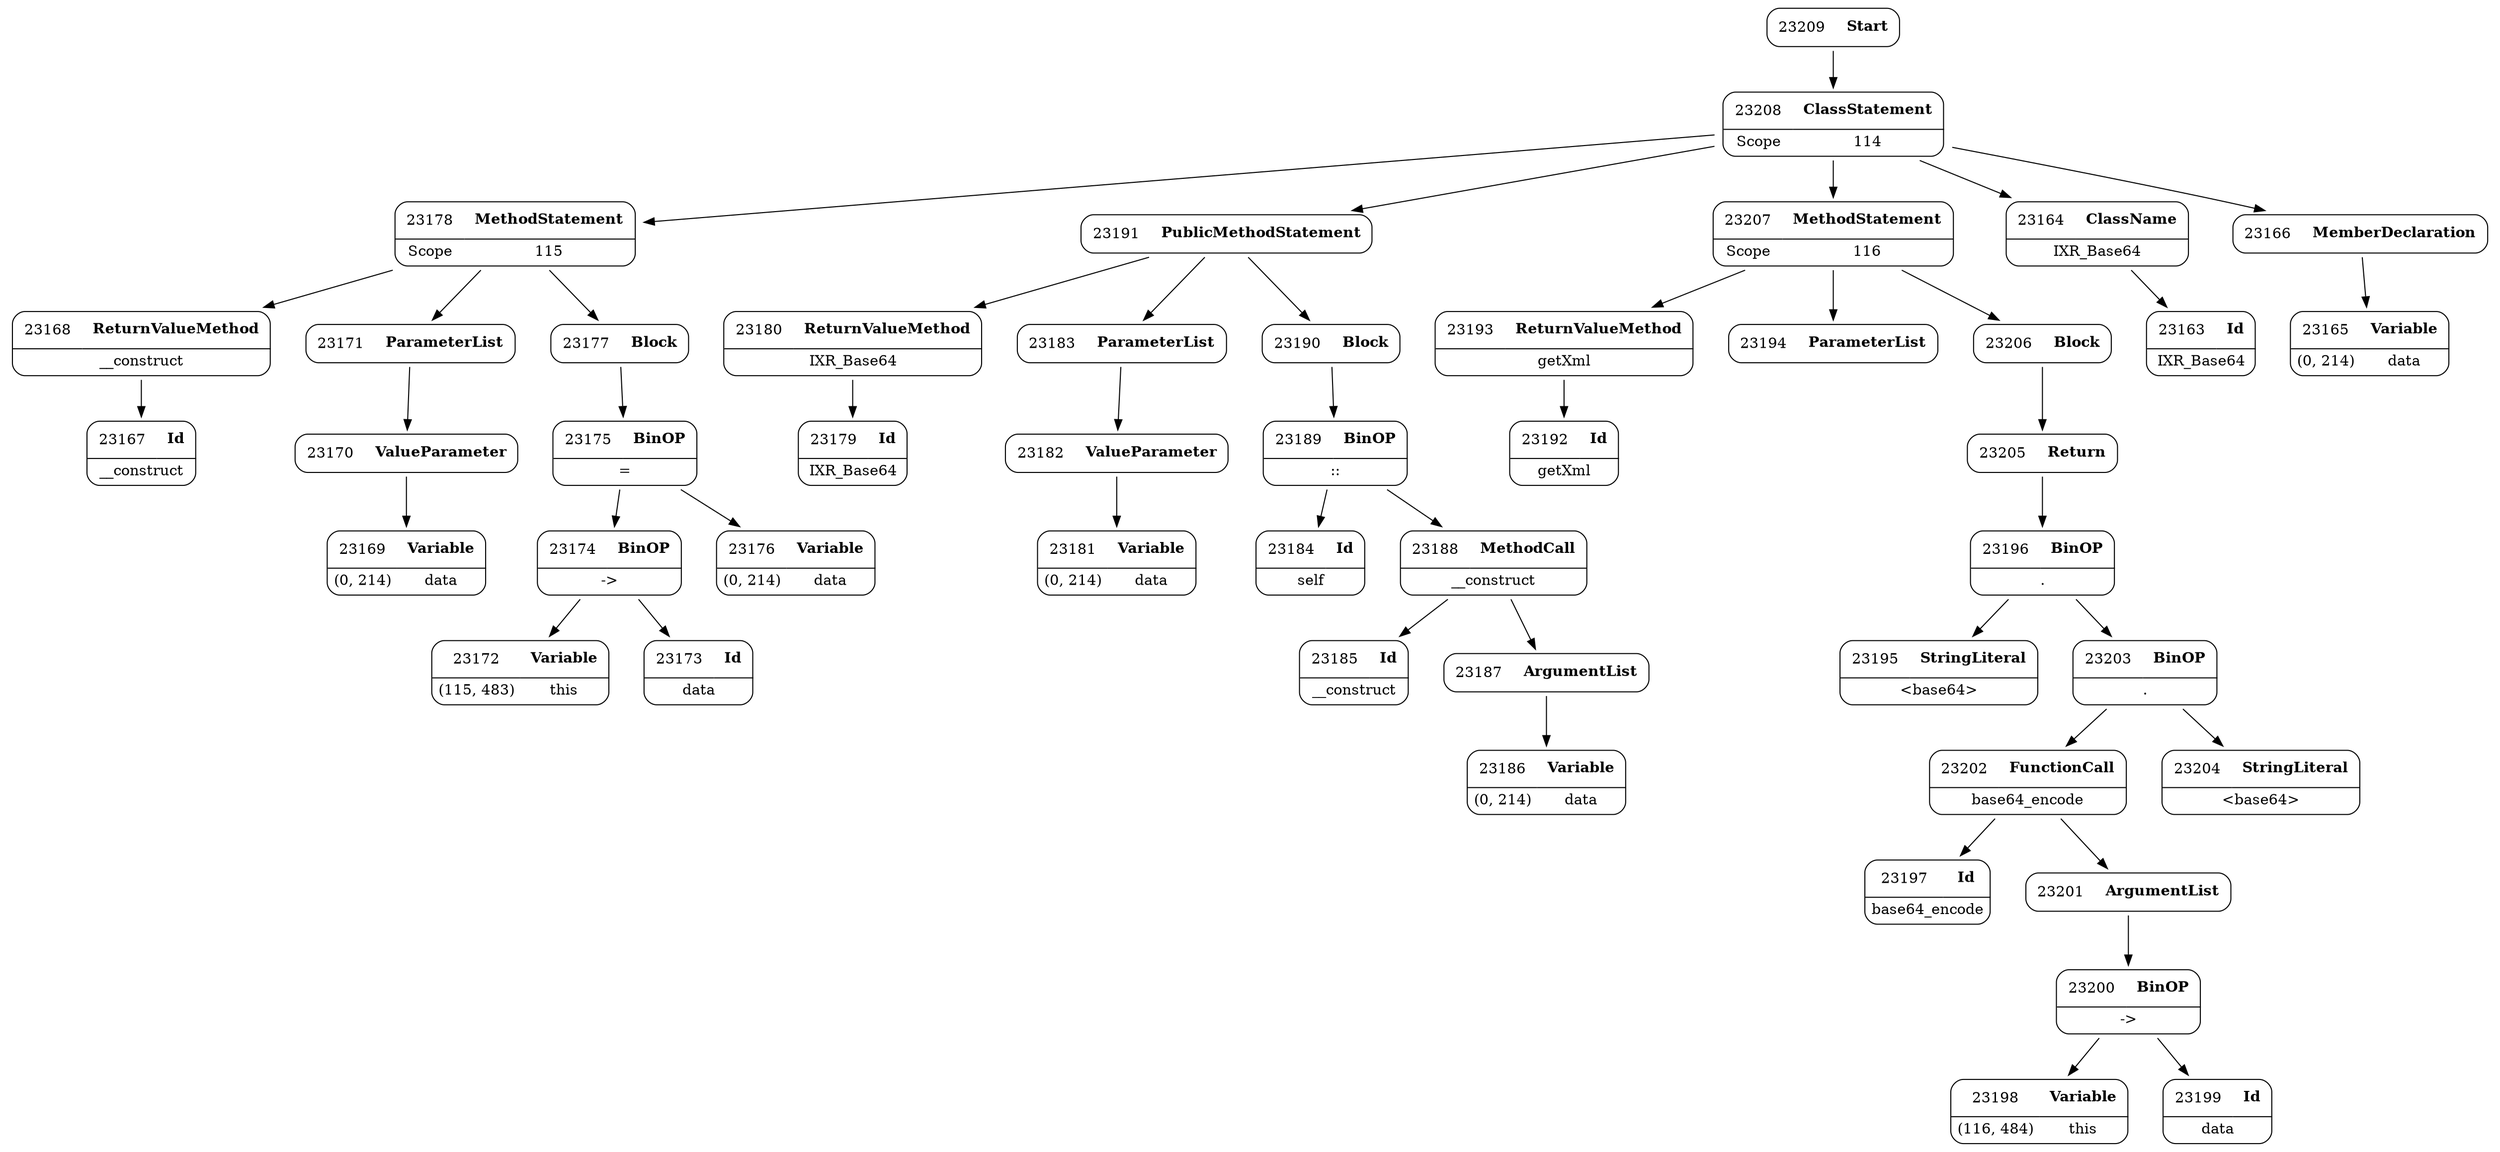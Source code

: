 digraph ast {
node [shape=none];
23168 [label=<<TABLE border='1' cellspacing='0' cellpadding='10' style='rounded' ><TR><TD border='0'>23168</TD><TD border='0'><B>ReturnValueMethod</B></TD></TR><HR/><TR><TD border='0' cellpadding='5' colspan='2'>__construct</TD></TR></TABLE>>];
23168 -> 23167 [weight=2];
23169 [label=<<TABLE border='1' cellspacing='0' cellpadding='10' style='rounded' ><TR><TD border='0'>23169</TD><TD border='0'><B>Variable</B></TD></TR><HR/><TR><TD border='0' cellpadding='5'>(0, 214)</TD><TD border='0' cellpadding='5'>data</TD></TR></TABLE>>];
23170 [label=<<TABLE border='1' cellspacing='0' cellpadding='10' style='rounded' ><TR><TD border='0'>23170</TD><TD border='0'><B>ValueParameter</B></TD></TR></TABLE>>];
23170 -> 23169 [weight=2];
23171 [label=<<TABLE border='1' cellspacing='0' cellpadding='10' style='rounded' ><TR><TD border='0'>23171</TD><TD border='0'><B>ParameterList</B></TD></TR></TABLE>>];
23171 -> 23170 [weight=2];
23172 [label=<<TABLE border='1' cellspacing='0' cellpadding='10' style='rounded' ><TR><TD border='0'>23172</TD><TD border='0'><B>Variable</B></TD></TR><HR/><TR><TD border='0' cellpadding='5'>(115, 483)</TD><TD border='0' cellpadding='5'>this</TD></TR></TABLE>>];
23173 [label=<<TABLE border='1' cellspacing='0' cellpadding='10' style='rounded' ><TR><TD border='0'>23173</TD><TD border='0'><B>Id</B></TD></TR><HR/><TR><TD border='0' cellpadding='5' colspan='2'>data</TD></TR></TABLE>>];
23174 [label=<<TABLE border='1' cellspacing='0' cellpadding='10' style='rounded' ><TR><TD border='0'>23174</TD><TD border='0'><B>BinOP</B></TD></TR><HR/><TR><TD border='0' cellpadding='5' colspan='2'>-&gt;</TD></TR></TABLE>>];
23174 -> 23172 [weight=2];
23174 -> 23173 [weight=2];
23175 [label=<<TABLE border='1' cellspacing='0' cellpadding='10' style='rounded' ><TR><TD border='0'>23175</TD><TD border='0'><B>BinOP</B></TD></TR><HR/><TR><TD border='0' cellpadding='5' colspan='2'>=</TD></TR></TABLE>>];
23175 -> 23174 [weight=2];
23175 -> 23176 [weight=2];
23176 [label=<<TABLE border='1' cellspacing='0' cellpadding='10' style='rounded' ><TR><TD border='0'>23176</TD><TD border='0'><B>Variable</B></TD></TR><HR/><TR><TD border='0' cellpadding='5'>(0, 214)</TD><TD border='0' cellpadding='5'>data</TD></TR></TABLE>>];
23177 [label=<<TABLE border='1' cellspacing='0' cellpadding='10' style='rounded' ><TR><TD border='0'>23177</TD><TD border='0'><B>Block</B></TD></TR></TABLE>>];
23177 -> 23175 [weight=2];
23178 [label=<<TABLE border='1' cellspacing='0' cellpadding='10' style='rounded' ><TR><TD border='0'>23178</TD><TD border='0'><B>MethodStatement</B></TD></TR><HR/><TR><TD border='0' cellpadding='5'>Scope</TD><TD border='0' cellpadding='5'>115</TD></TR></TABLE>>];
23178 -> 23168 [weight=2];
23178 -> 23171 [weight=2];
23178 -> 23177 [weight=2];
23179 [label=<<TABLE border='1' cellspacing='0' cellpadding='10' style='rounded' ><TR><TD border='0'>23179</TD><TD border='0'><B>Id</B></TD></TR><HR/><TR><TD border='0' cellpadding='5' colspan='2'>IXR_Base64</TD></TR></TABLE>>];
23180 [label=<<TABLE border='1' cellspacing='0' cellpadding='10' style='rounded' ><TR><TD border='0'>23180</TD><TD border='0'><B>ReturnValueMethod</B></TD></TR><HR/><TR><TD border='0' cellpadding='5' colspan='2'>IXR_Base64</TD></TR></TABLE>>];
23180 -> 23179 [weight=2];
23181 [label=<<TABLE border='1' cellspacing='0' cellpadding='10' style='rounded' ><TR><TD border='0'>23181</TD><TD border='0'><B>Variable</B></TD></TR><HR/><TR><TD border='0' cellpadding='5'>(0, 214)</TD><TD border='0' cellpadding='5'>data</TD></TR></TABLE>>];
23182 [label=<<TABLE border='1' cellspacing='0' cellpadding='10' style='rounded' ><TR><TD border='0'>23182</TD><TD border='0'><B>ValueParameter</B></TD></TR></TABLE>>];
23182 -> 23181 [weight=2];
23183 [label=<<TABLE border='1' cellspacing='0' cellpadding='10' style='rounded' ><TR><TD border='0'>23183</TD><TD border='0'><B>ParameterList</B></TD></TR></TABLE>>];
23183 -> 23182 [weight=2];
23184 [label=<<TABLE border='1' cellspacing='0' cellpadding='10' style='rounded' ><TR><TD border='0'>23184</TD><TD border='0'><B>Id</B></TD></TR><HR/><TR><TD border='0' cellpadding='5' colspan='2'>self</TD></TR></TABLE>>];
23185 [label=<<TABLE border='1' cellspacing='0' cellpadding='10' style='rounded' ><TR><TD border='0'>23185</TD><TD border='0'><B>Id</B></TD></TR><HR/><TR><TD border='0' cellpadding='5' colspan='2'>__construct</TD></TR></TABLE>>];
23186 [label=<<TABLE border='1' cellspacing='0' cellpadding='10' style='rounded' ><TR><TD border='0'>23186</TD><TD border='0'><B>Variable</B></TD></TR><HR/><TR><TD border='0' cellpadding='5'>(0, 214)</TD><TD border='0' cellpadding='5'>data</TD></TR></TABLE>>];
23187 [label=<<TABLE border='1' cellspacing='0' cellpadding='10' style='rounded' ><TR><TD border='0'>23187</TD><TD border='0'><B>ArgumentList</B></TD></TR></TABLE>>];
23187 -> 23186 [weight=2];
23188 [label=<<TABLE border='1' cellspacing='0' cellpadding='10' style='rounded' ><TR><TD border='0'>23188</TD><TD border='0'><B>MethodCall</B></TD></TR><HR/><TR><TD border='0' cellpadding='5' colspan='2'>__construct</TD></TR></TABLE>>];
23188 -> 23185 [weight=2];
23188 -> 23187 [weight=2];
23189 [label=<<TABLE border='1' cellspacing='0' cellpadding='10' style='rounded' ><TR><TD border='0'>23189</TD><TD border='0'><B>BinOP</B></TD></TR><HR/><TR><TD border='0' cellpadding='5' colspan='2'>::</TD></TR></TABLE>>];
23189 -> 23184 [weight=2];
23189 -> 23188 [weight=2];
23190 [label=<<TABLE border='1' cellspacing='0' cellpadding='10' style='rounded' ><TR><TD border='0'>23190</TD><TD border='0'><B>Block</B></TD></TR></TABLE>>];
23190 -> 23189 [weight=2];
23191 [label=<<TABLE border='1' cellspacing='0' cellpadding='10' style='rounded' ><TR><TD border='0'>23191</TD><TD border='0'><B>PublicMethodStatement</B></TD></TR></TABLE>>];
23191 -> 23180 [weight=2];
23191 -> 23183 [weight=2];
23191 -> 23190 [weight=2];
23192 [label=<<TABLE border='1' cellspacing='0' cellpadding='10' style='rounded' ><TR><TD border='0'>23192</TD><TD border='0'><B>Id</B></TD></TR><HR/><TR><TD border='0' cellpadding='5' colspan='2'>getXml</TD></TR></TABLE>>];
23193 [label=<<TABLE border='1' cellspacing='0' cellpadding='10' style='rounded' ><TR><TD border='0'>23193</TD><TD border='0'><B>ReturnValueMethod</B></TD></TR><HR/><TR><TD border='0' cellpadding='5' colspan='2'>getXml</TD></TR></TABLE>>];
23193 -> 23192 [weight=2];
23194 [label=<<TABLE border='1' cellspacing='0' cellpadding='10' style='rounded' ><TR><TD border='0'>23194</TD><TD border='0'><B>ParameterList</B></TD></TR></TABLE>>];
23195 [label=<<TABLE border='1' cellspacing='0' cellpadding='10' style='rounded' ><TR><TD border='0'>23195</TD><TD border='0'><B>StringLiteral</B></TD></TR><HR/><TR><TD border='0' cellpadding='5' colspan='2'>&lt;base64&gt;</TD></TR></TABLE>>];
23196 [label=<<TABLE border='1' cellspacing='0' cellpadding='10' style='rounded' ><TR><TD border='0'>23196</TD><TD border='0'><B>BinOP</B></TD></TR><HR/><TR><TD border='0' cellpadding='5' colspan='2'>.</TD></TR></TABLE>>];
23196 -> 23195 [weight=2];
23196 -> 23203 [weight=2];
23197 [label=<<TABLE border='1' cellspacing='0' cellpadding='10' style='rounded' ><TR><TD border='0'>23197</TD><TD border='0'><B>Id</B></TD></TR><HR/><TR><TD border='0' cellpadding='5' colspan='2'>base64_encode</TD></TR></TABLE>>];
23198 [label=<<TABLE border='1' cellspacing='0' cellpadding='10' style='rounded' ><TR><TD border='0'>23198</TD><TD border='0'><B>Variable</B></TD></TR><HR/><TR><TD border='0' cellpadding='5'>(116, 484)</TD><TD border='0' cellpadding='5'>this</TD></TR></TABLE>>];
23199 [label=<<TABLE border='1' cellspacing='0' cellpadding='10' style='rounded' ><TR><TD border='0'>23199</TD><TD border='0'><B>Id</B></TD></TR><HR/><TR><TD border='0' cellpadding='5' colspan='2'>data</TD></TR></TABLE>>];
23200 [label=<<TABLE border='1' cellspacing='0' cellpadding='10' style='rounded' ><TR><TD border='0'>23200</TD><TD border='0'><B>BinOP</B></TD></TR><HR/><TR><TD border='0' cellpadding='5' colspan='2'>-&gt;</TD></TR></TABLE>>];
23200 -> 23198 [weight=2];
23200 -> 23199 [weight=2];
23201 [label=<<TABLE border='1' cellspacing='0' cellpadding='10' style='rounded' ><TR><TD border='0'>23201</TD><TD border='0'><B>ArgumentList</B></TD></TR></TABLE>>];
23201 -> 23200 [weight=2];
23202 [label=<<TABLE border='1' cellspacing='0' cellpadding='10' style='rounded' ><TR><TD border='0'>23202</TD><TD border='0'><B>FunctionCall</B></TD></TR><HR/><TR><TD border='0' cellpadding='5' colspan='2'>base64_encode</TD></TR></TABLE>>];
23202 -> 23197 [weight=2];
23202 -> 23201 [weight=2];
23203 [label=<<TABLE border='1' cellspacing='0' cellpadding='10' style='rounded' ><TR><TD border='0'>23203</TD><TD border='0'><B>BinOP</B></TD></TR><HR/><TR><TD border='0' cellpadding='5' colspan='2'>.</TD></TR></TABLE>>];
23203 -> 23202 [weight=2];
23203 -> 23204 [weight=2];
23204 [label=<<TABLE border='1' cellspacing='0' cellpadding='10' style='rounded' ><TR><TD border='0'>23204</TD><TD border='0'><B>StringLiteral</B></TD></TR><HR/><TR><TD border='0' cellpadding='5' colspan='2'>&lt;base64&gt;</TD></TR></TABLE>>];
23205 [label=<<TABLE border='1' cellspacing='0' cellpadding='10' style='rounded' ><TR><TD border='0'>23205</TD><TD border='0'><B>Return</B></TD></TR></TABLE>>];
23205 -> 23196 [weight=2];
23206 [label=<<TABLE border='1' cellspacing='0' cellpadding='10' style='rounded' ><TR><TD border='0'>23206</TD><TD border='0'><B>Block</B></TD></TR></TABLE>>];
23206 -> 23205 [weight=2];
23207 [label=<<TABLE border='1' cellspacing='0' cellpadding='10' style='rounded' ><TR><TD border='0'>23207</TD><TD border='0'><B>MethodStatement</B></TD></TR><HR/><TR><TD border='0' cellpadding='5'>Scope</TD><TD border='0' cellpadding='5'>116</TD></TR></TABLE>>];
23207 -> 23193 [weight=2];
23207 -> 23194 [weight=2];
23207 -> 23206 [weight=2];
23208 [label=<<TABLE border='1' cellspacing='0' cellpadding='10' style='rounded' ><TR><TD border='0'>23208</TD><TD border='0'><B>ClassStatement</B></TD></TR><HR/><TR><TD border='0' cellpadding='5'>Scope</TD><TD border='0' cellpadding='5'>114</TD></TR></TABLE>>];
23208 -> 23164 [weight=2];
23208 -> 23166 [weight=2];
23208 -> 23178 [weight=2];
23208 -> 23191 [weight=2];
23208 -> 23207 [weight=2];
23209 [label=<<TABLE border='1' cellspacing='0' cellpadding='10' style='rounded' ><TR><TD border='0'>23209</TD><TD border='0'><B>Start</B></TD></TR></TABLE>>];
23209 -> 23208 [weight=2];
23163 [label=<<TABLE border='1' cellspacing='0' cellpadding='10' style='rounded' ><TR><TD border='0'>23163</TD><TD border='0'><B>Id</B></TD></TR><HR/><TR><TD border='0' cellpadding='5' colspan='2'>IXR_Base64</TD></TR></TABLE>>];
23164 [label=<<TABLE border='1' cellspacing='0' cellpadding='10' style='rounded' ><TR><TD border='0'>23164</TD><TD border='0'><B>ClassName</B></TD></TR><HR/><TR><TD border='0' cellpadding='5' colspan='2'>IXR_Base64</TD></TR></TABLE>>];
23164 -> 23163 [weight=2];
23165 [label=<<TABLE border='1' cellspacing='0' cellpadding='10' style='rounded' ><TR><TD border='0'>23165</TD><TD border='0'><B>Variable</B></TD></TR><HR/><TR><TD border='0' cellpadding='5'>(0, 214)</TD><TD border='0' cellpadding='5'>data</TD></TR></TABLE>>];
23166 [label=<<TABLE border='1' cellspacing='0' cellpadding='10' style='rounded' ><TR><TD border='0'>23166</TD><TD border='0'><B>MemberDeclaration</B></TD></TR></TABLE>>];
23166 -> 23165 [weight=2];
23167 [label=<<TABLE border='1' cellspacing='0' cellpadding='10' style='rounded' ><TR><TD border='0'>23167</TD><TD border='0'><B>Id</B></TD></TR><HR/><TR><TD border='0' cellpadding='5' colspan='2'>__construct</TD></TR></TABLE>>];
}
